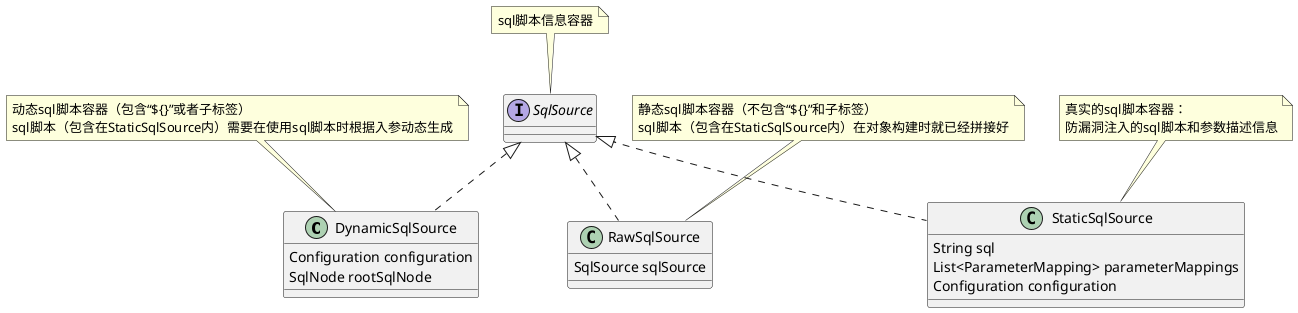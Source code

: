 @startuml

class DynamicSqlSource implements SqlSource
note top of SqlSource
   sql脚本信息容器
end note

DynamicSqlSource : Configuration configuration
DynamicSqlSource : SqlNode rootSqlNode
note top of DynamicSqlSource
    动态sql脚本容器（包含“${}”或者子标签）
    sql脚本（包含在StaticSqlSource内）需要在使用sql脚本时根据入参动态生成
end note

class RawSqlSource implements SqlSource

RawSqlSource : SqlSource sqlSource

note top of RawSqlSource
    静态sql脚本容器（不包含“${}”和子标签）
    sql脚本（包含在StaticSqlSource内）在对象构建时就已经拼接好
end note

class StaticSqlSource implements SqlSource

StaticSqlSource : String sql
StaticSqlSource : List<ParameterMapping> parameterMappings
StaticSqlSource : Configuration configuration

note top of StaticSqlSource
    真实的sql脚本容器：
    防漏洞注入的sql脚本和参数描述信息
end note

@enduml